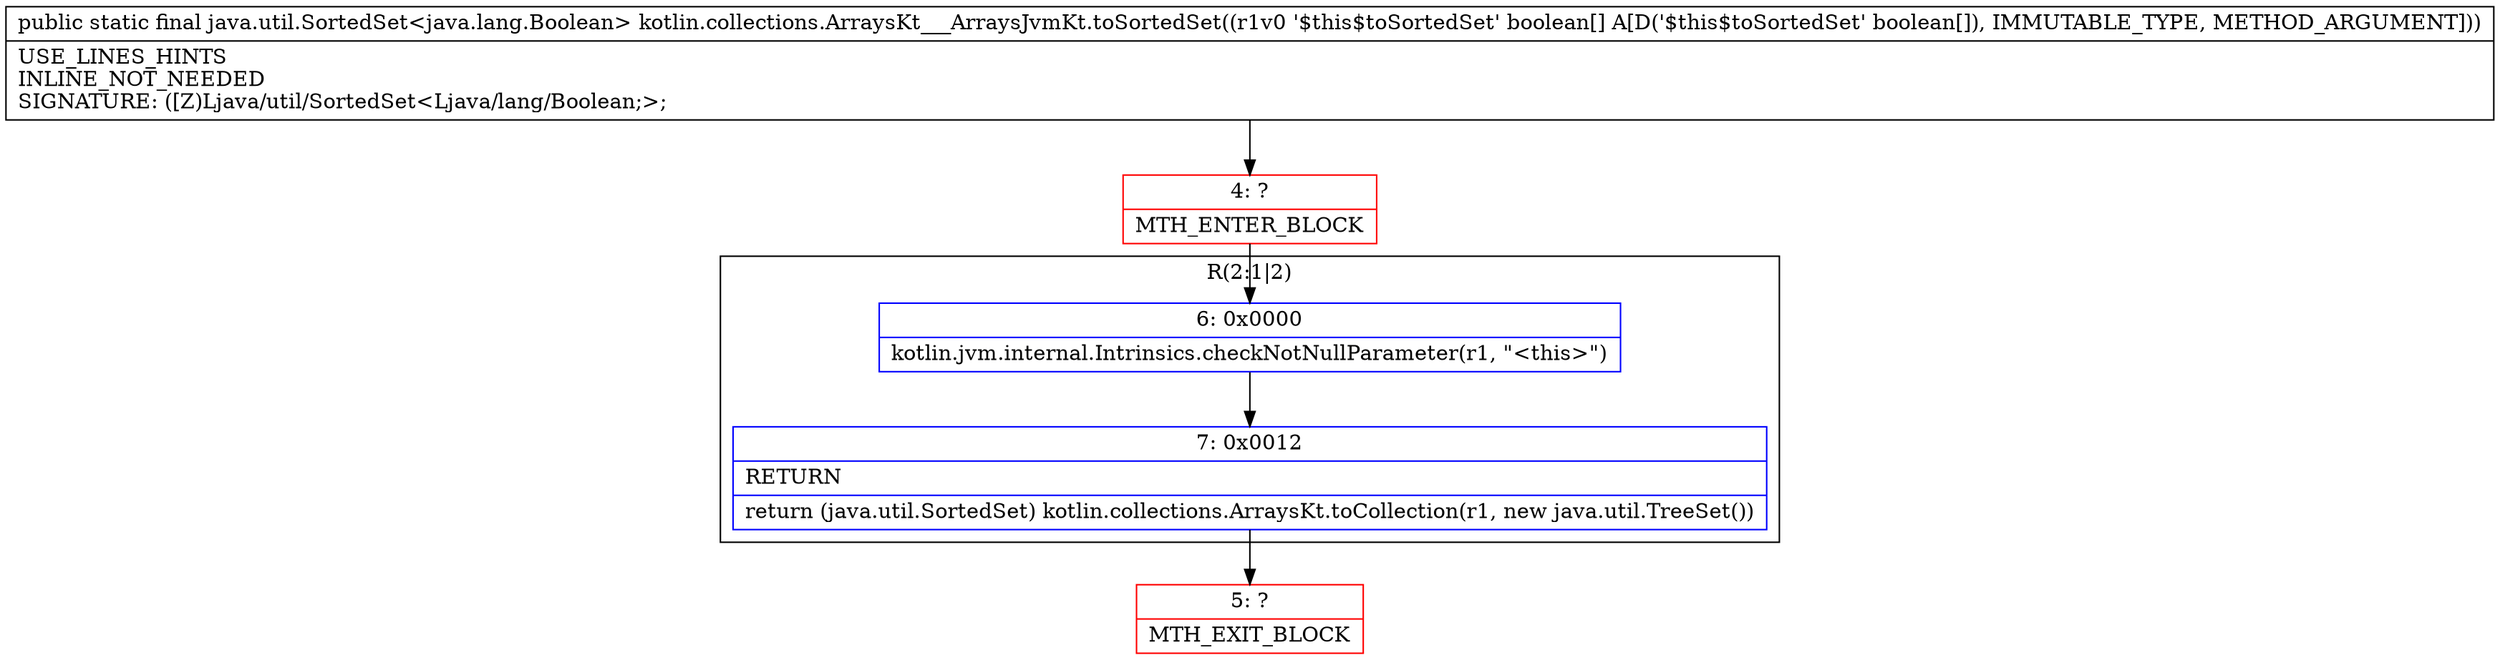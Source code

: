 digraph "CFG forkotlin.collections.ArraysKt___ArraysJvmKt.toSortedSet([Z)Ljava\/util\/SortedSet;" {
subgraph cluster_Region_1792782203 {
label = "R(2:1|2)";
node [shape=record,color=blue];
Node_6 [shape=record,label="{6\:\ 0x0000|kotlin.jvm.internal.Intrinsics.checkNotNullParameter(r1, \"\<this\>\")\l}"];
Node_7 [shape=record,label="{7\:\ 0x0012|RETURN\l|return (java.util.SortedSet) kotlin.collections.ArraysKt.toCollection(r1, new java.util.TreeSet())\l}"];
}
Node_4 [shape=record,color=red,label="{4\:\ ?|MTH_ENTER_BLOCK\l}"];
Node_5 [shape=record,color=red,label="{5\:\ ?|MTH_EXIT_BLOCK\l}"];
MethodNode[shape=record,label="{public static final java.util.SortedSet\<java.lang.Boolean\> kotlin.collections.ArraysKt___ArraysJvmKt.toSortedSet((r1v0 '$this$toSortedSet' boolean[] A[D('$this$toSortedSet' boolean[]), IMMUTABLE_TYPE, METHOD_ARGUMENT]))  | USE_LINES_HINTS\lINLINE_NOT_NEEDED\lSIGNATURE: ([Z)Ljava\/util\/SortedSet\<Ljava\/lang\/Boolean;\>;\l}"];
MethodNode -> Node_4;Node_6 -> Node_7;
Node_7 -> Node_5;
Node_4 -> Node_6;
}


